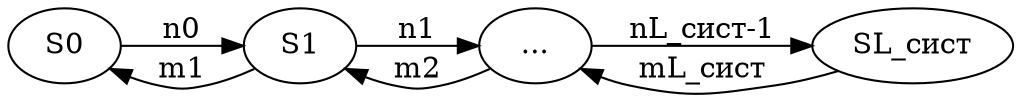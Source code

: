 digraph D {
    rankdir="LR"

    S0 -> S1 [label="n0"]
    S1 -> "..." [label="n1"]
    "..." -> "SL_сист" [label="nL_сист-1"]

    S0 -> S1 [label="m1" dir=back]
    S1 -> "..." [label="m2" dir=back]
    "..." -> "SL_сист" [label="mL_сист" dir=back]
}
